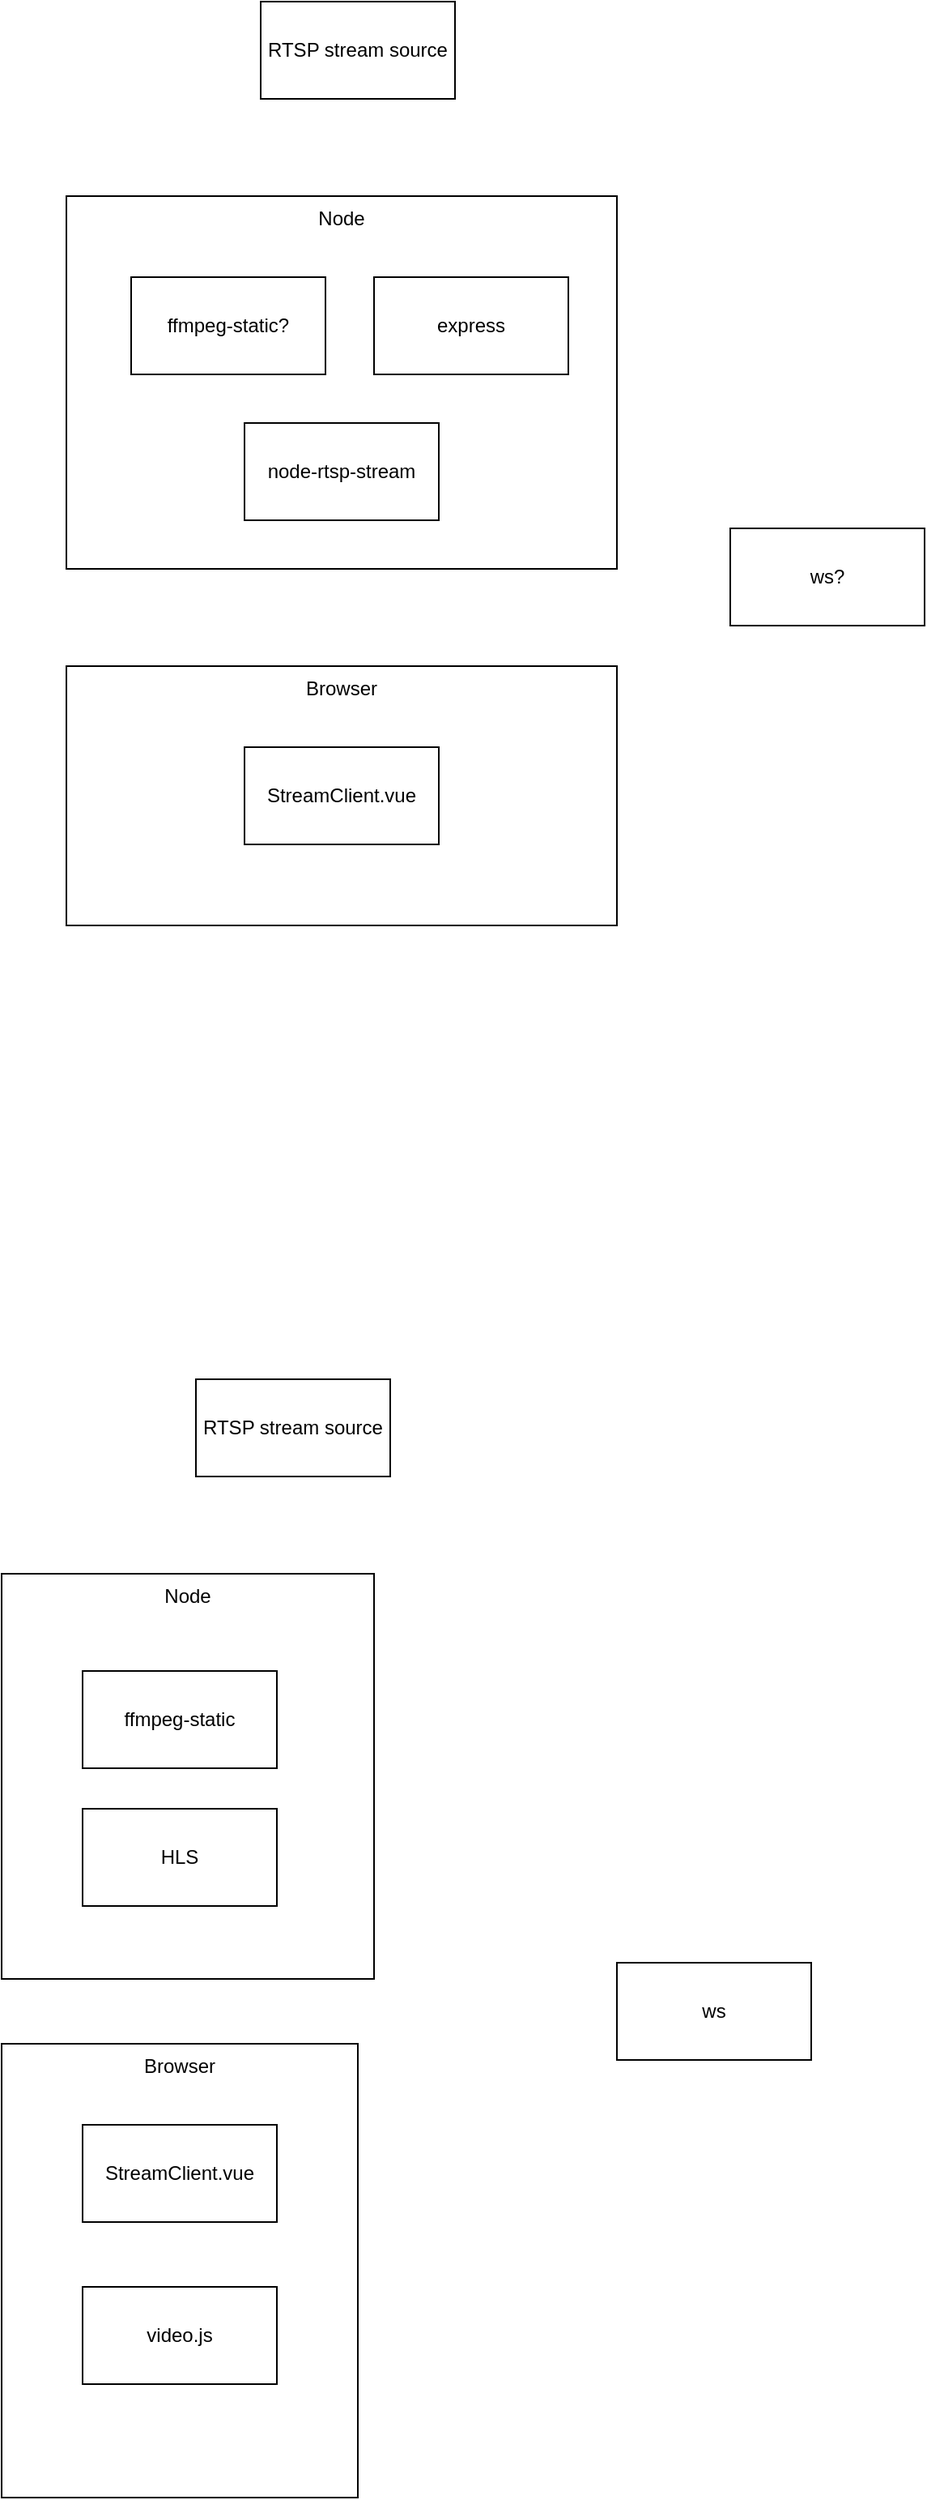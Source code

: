 <mxfile>
    <diagram id="cqDpE4EeUtD5-2cmckVc" name="Page-1">
        <mxGraphModel dx="882" dy="904" grid="1" gridSize="10" guides="1" tooltips="1" connect="1" arrows="1" fold="1" page="1" pageScale="1" pageWidth="1100" pageHeight="850" math="0" shadow="0">
            <root>
                <mxCell id="0"/>
                <mxCell id="1" parent="0"/>
                <mxCell id="8" value="Node" style="rounded=0;whiteSpace=wrap;html=1;horizontal=1;verticalAlign=top;" parent="1" vertex="1">
                    <mxGeometry x="310" y="220" width="340" height="230" as="geometry"/>
                </mxCell>
                <mxCell id="2" value="ffmpeg-static?" style="rounded=0;whiteSpace=wrap;html=1;" parent="1" vertex="1">
                    <mxGeometry x="350" y="270" width="120" height="60" as="geometry"/>
                </mxCell>
                <mxCell id="6" value="RTSP stream source" style="rounded=0;whiteSpace=wrap;html=1;" parent="1" vertex="1">
                    <mxGeometry x="430" y="100" width="120" height="60" as="geometry"/>
                </mxCell>
                <mxCell id="7" value="express" style="rounded=0;whiteSpace=wrap;html=1;" parent="1" vertex="1">
                    <mxGeometry x="500" y="270" width="120" height="60" as="geometry"/>
                </mxCell>
                <mxCell id="9" value="Browser" style="rounded=0;whiteSpace=wrap;html=1;horizontal=1;verticalAlign=top;" parent="1" vertex="1">
                    <mxGeometry x="310" y="510" width="340" height="160" as="geometry"/>
                </mxCell>
                <mxCell id="10" value="StreamClient.vue" style="rounded=0;whiteSpace=wrap;html=1;" parent="1" vertex="1">
                    <mxGeometry x="420" y="560" width="120" height="60" as="geometry"/>
                </mxCell>
                <mxCell id="12" value="ws?" style="rounded=0;whiteSpace=wrap;html=1;" parent="1" vertex="1">
                    <mxGeometry x="720" y="425" width="120" height="60" as="geometry"/>
                </mxCell>
                <mxCell id="13" value="node-rtsp-stream" style="rounded=0;whiteSpace=wrap;html=1;" parent="1" vertex="1">
                    <mxGeometry x="420" y="360" width="120" height="60" as="geometry"/>
                </mxCell>
                <mxCell id="14" value="Node" style="rounded=0;whiteSpace=wrap;html=1;horizontal=1;verticalAlign=top;" vertex="1" parent="1">
                    <mxGeometry x="270" y="1070" width="230" height="250" as="geometry"/>
                </mxCell>
                <mxCell id="15" value="ffmpeg-static" style="rounded=0;whiteSpace=wrap;html=1;" vertex="1" parent="1">
                    <mxGeometry x="320" y="1130" width="120" height="60" as="geometry"/>
                </mxCell>
                <mxCell id="16" value="RTSP stream source" style="rounded=0;whiteSpace=wrap;html=1;" vertex="1" parent="1">
                    <mxGeometry x="390" y="950" width="120" height="60" as="geometry"/>
                </mxCell>
                <mxCell id="18" value="Browser" style="rounded=0;whiteSpace=wrap;html=1;horizontal=1;verticalAlign=top;" vertex="1" parent="1">
                    <mxGeometry x="270" y="1360" width="220" height="280" as="geometry"/>
                </mxCell>
                <mxCell id="19" value="StreamClient.vue" style="rounded=0;whiteSpace=wrap;html=1;" vertex="1" parent="1">
                    <mxGeometry x="320" y="1410" width="120" height="60" as="geometry"/>
                </mxCell>
                <mxCell id="20" value="HLS" style="rounded=0;whiteSpace=wrap;html=1;" vertex="1" parent="1">
                    <mxGeometry x="320" y="1215" width="120" height="60" as="geometry"/>
                </mxCell>
                <mxCell id="22" value="video.js" style="rounded=0;whiteSpace=wrap;html=1;" vertex="1" parent="1">
                    <mxGeometry x="320" y="1510" width="120" height="60" as="geometry"/>
                </mxCell>
                <mxCell id="23" value="ws" style="rounded=0;whiteSpace=wrap;html=1;" vertex="1" parent="1">
                    <mxGeometry x="650" y="1310" width="120" height="60" as="geometry"/>
                </mxCell>
            </root>
        </mxGraphModel>
    </diagram>
</mxfile>